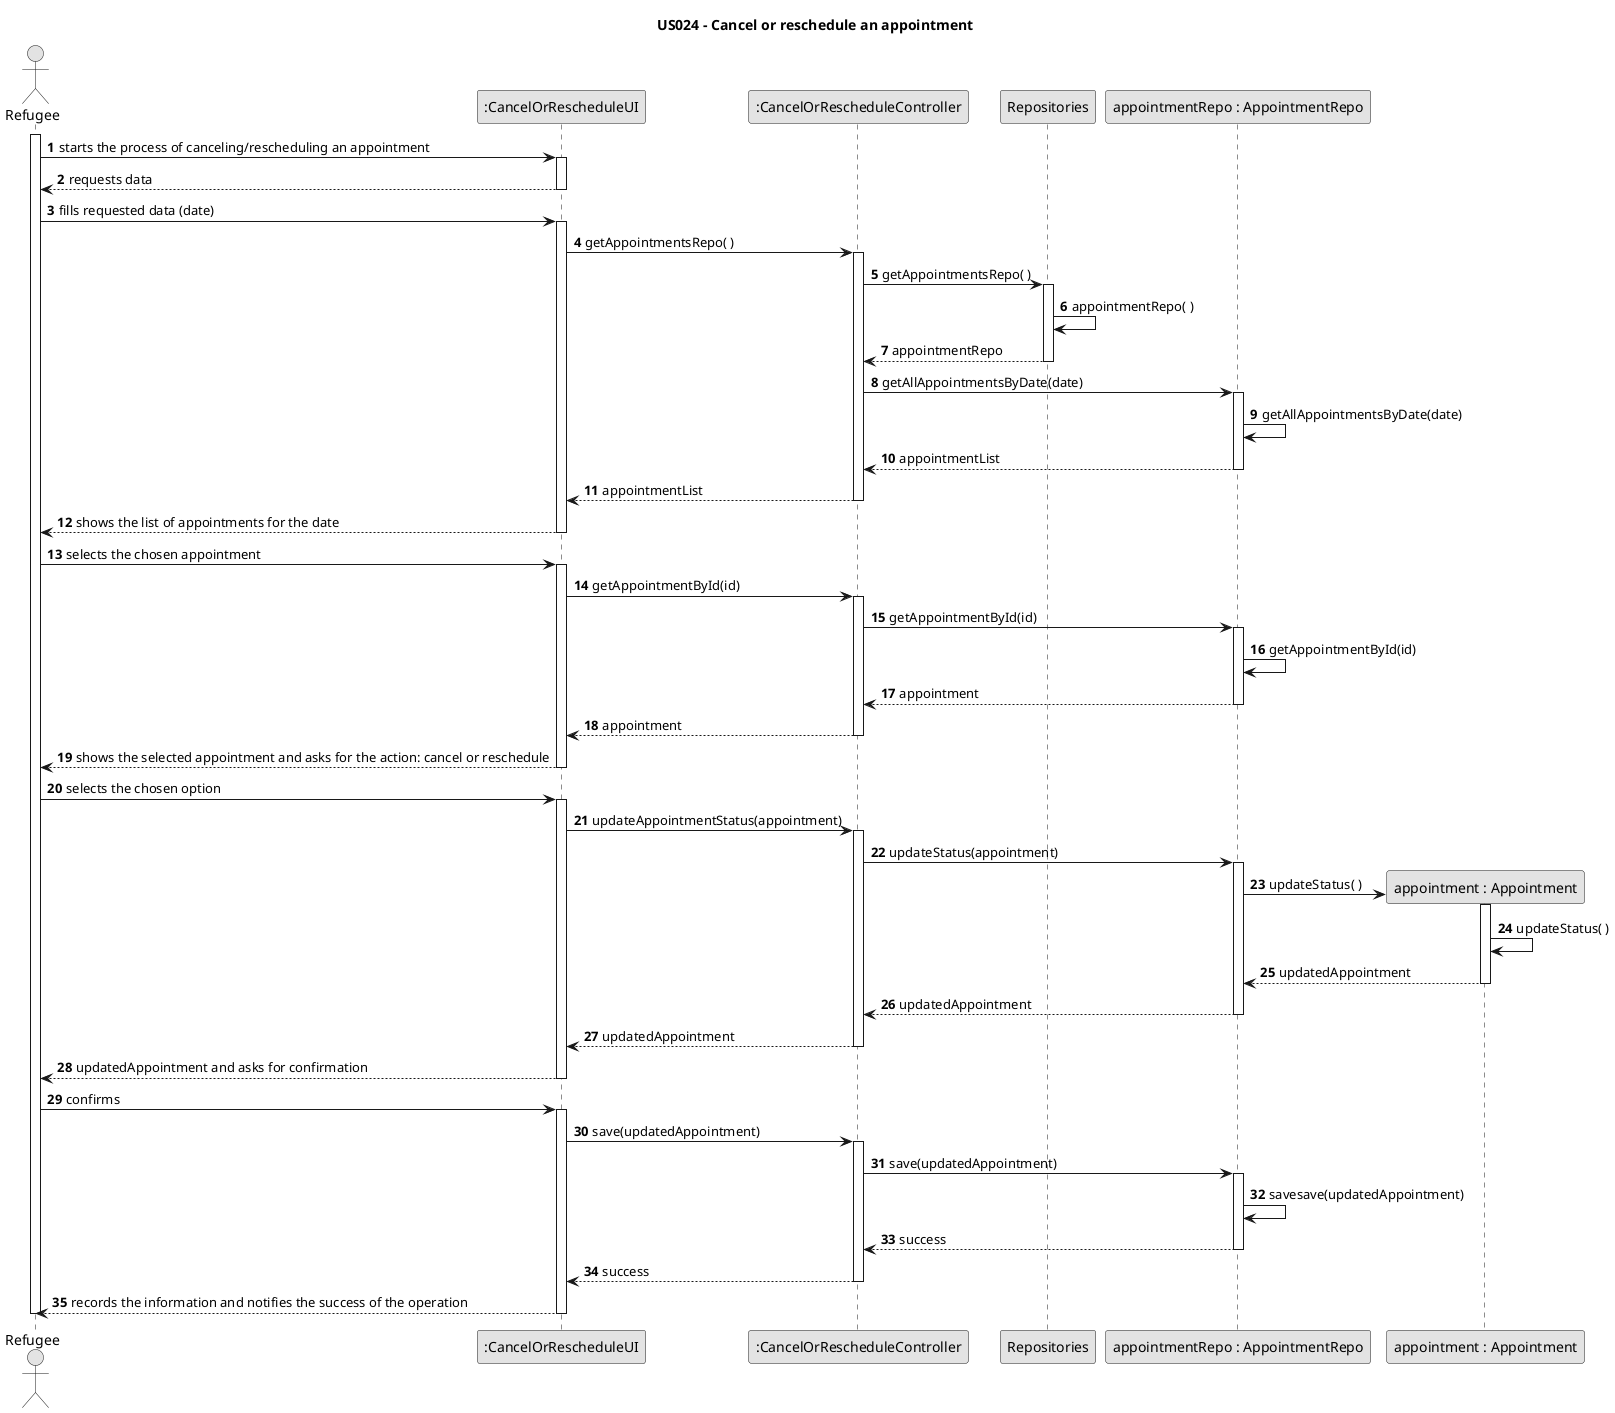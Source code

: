 @startuml
skinparam monochrome true
skinparam packageStyle rectangle
skinparam shadowing false

title US024 - Cancel or reschedule an appointment

autonumber

actor Refugee as refugee
participant ":CancelOrRescheduleUI" as ui
participant ":CancelOrRescheduleController" as ctrl
participant Repositories as repo
participant "appointmentRepo : AppointmentRepo" as appRepo
participant "appointment : Appointment" as app

activate refugee
    refugee -> ui : starts the process of canceling/rescheduling an appointment
    activate ui
        ui --> refugee : requests data
    deactivate ui
    refugee -> ui : fills requested data (date)
    activate ui
        ui -> ctrl : getAppointmentsRepo( )
        activate ctrl
            ctrl -> repo : getAppointmentsRepo( )
            activate repo
                repo -> repo : appointmentRepo( )
                repo --> ctrl : appointmentRepo
            deactivate repo
            ctrl -> appRepo : getAllAppointmentsByDate(date)
            activate appRepo
                appRepo -> appRepo : getAllAppointmentsByDate(date)
                appRepo --> ctrl : appointmentList
            deactivate appRepo
            ctrl --> ui : appointmentList
        deactivate ctrl
        ui --> refugee : shows the list of appointments for the date
    deactivate ui
    refugee -> ui : selects the chosen appointment
    activate ui
        ui -> ctrl : getAppointmentById(id)
        activate ctrl
            ctrl -> appRepo : getAppointmentById(id)
            activate appRepo
                appRepo -> appRepo : getAppointmentById(id)
                appRepo --> ctrl : appointment
            deactivate appRepo
            ctrl --> ui : appointment
        deactivate ctrl
        ui --> refugee : shows the selected appointment and asks for the action: cancel or reschedule
    deactivate ui
    refugee -> ui : selects the chosen option
    activate ui
        ui -> ctrl : updateAppointmentStatus(appointment)
        activate ctrl
            ctrl -> appRepo : updateStatus(appointment)
            activate appRepo
                appRepo -> app** : updateStatus( )
                activate app
                    app -> app : updateStatus( )
                    app --> appRepo : updatedAppointment
                deactivate app
                appRepo --> ctrl : updatedAppointment
            deactivate appRepo
            ctrl --> ui : updatedAppointment
        deactivate ctrl
        ui --> refugee : updatedAppointment and asks for confirmation
    deactivate ui
    refugee -> ui : confirms
    activate ui
        ui -> ctrl : save(updatedAppointment)
        activate ctrl
            ctrl -> appRepo : save(updatedAppointment)
            activate appRepo
                appRepo -> appRepo : savesave(updatedAppointment)
                appRepo --> ctrl : success
            deactivate appRepo
            ctrl --> ui : success
        deactivate ctrl
        ui --> refugee : records the information and notifies the success of the operation
    deactivate ui
deactivate refugee

@enduml